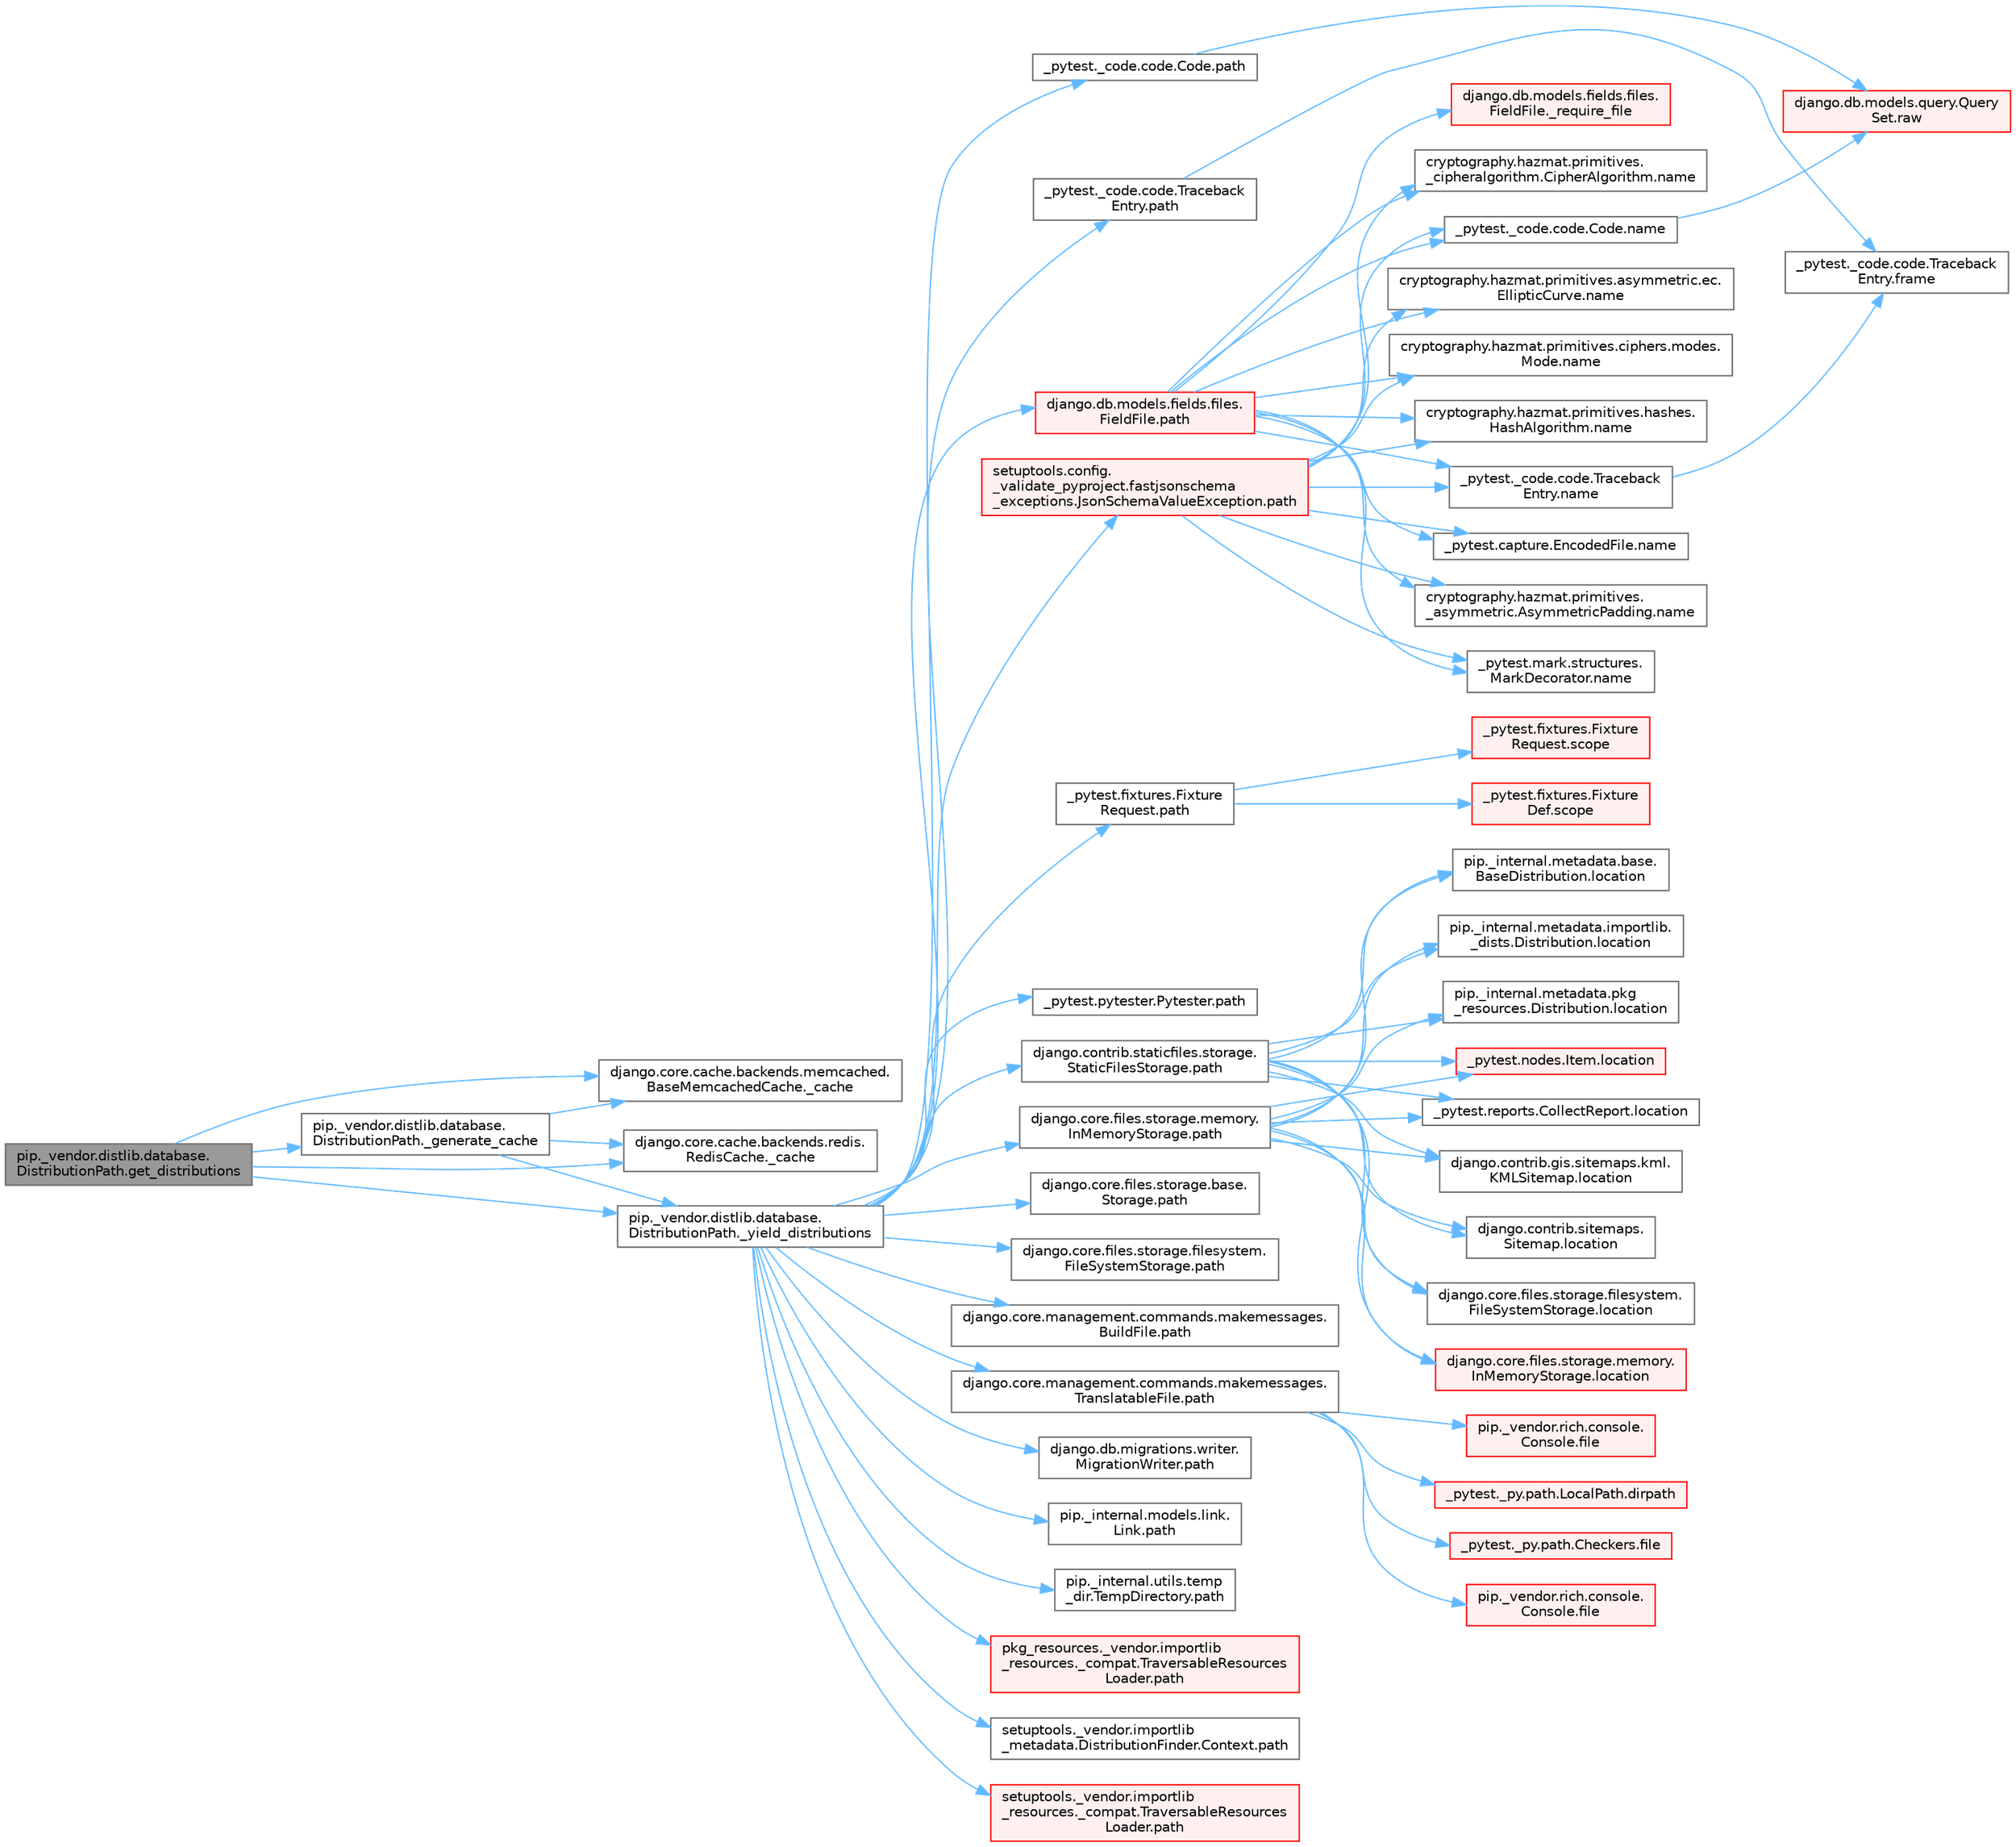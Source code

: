 digraph "pip._vendor.distlib.database.DistributionPath.get_distributions"
{
 // LATEX_PDF_SIZE
  bgcolor="transparent";
  edge [fontname=Helvetica,fontsize=10,labelfontname=Helvetica,labelfontsize=10];
  node [fontname=Helvetica,fontsize=10,shape=box,height=0.2,width=0.4];
  rankdir="LR";
  Node1 [id="Node000001",label="pip._vendor.distlib.database.\lDistributionPath.get_distributions",height=0.2,width=0.4,color="gray40", fillcolor="grey60", style="filled", fontcolor="black",tooltip=" "];
  Node1 -> Node2 [id="edge1_Node000001_Node000002",color="steelblue1",style="solid",tooltip=" "];
  Node2 [id="Node000002",label="django.core.cache.backends.memcached.\lBaseMemcachedCache._cache",height=0.2,width=0.4,color="grey40", fillcolor="white", style="filled",URL="$classdjango_1_1core_1_1cache_1_1backends_1_1memcached_1_1_base_memcached_cache.html#afd8573b5388481b004d795d02a7eebd3",tooltip=" "];
  Node1 -> Node3 [id="edge2_Node000001_Node000003",color="steelblue1",style="solid",tooltip=" "];
  Node3 [id="Node000003",label="django.core.cache.backends.redis.\lRedisCache._cache",height=0.2,width=0.4,color="grey40", fillcolor="white", style="filled",URL="$classdjango_1_1core_1_1cache_1_1backends_1_1redis_1_1_redis_cache.html#a38c228bbd313c586cb7de900681708e7",tooltip=" "];
  Node1 -> Node4 [id="edge3_Node000001_Node000004",color="steelblue1",style="solid",tooltip=" "];
  Node4 [id="Node000004",label="pip._vendor.distlib.database.\lDistributionPath._generate_cache",height=0.2,width=0.4,color="grey40", fillcolor="white", style="filled",URL="$classpip_1_1__vendor_1_1distlib_1_1database_1_1_distribution_path.html#a8765a5ab4e1571206e619608b13ce7e6",tooltip=" "];
  Node4 -> Node2 [id="edge4_Node000004_Node000002",color="steelblue1",style="solid",tooltip=" "];
  Node4 -> Node3 [id="edge5_Node000004_Node000003",color="steelblue1",style="solid",tooltip=" "];
  Node4 -> Node5 [id="edge6_Node000004_Node000005",color="steelblue1",style="solid",tooltip=" "];
  Node5 [id="Node000005",label="pip._vendor.distlib.database.\lDistributionPath._yield_distributions",height=0.2,width=0.4,color="grey40", fillcolor="white", style="filled",URL="$classpip_1_1__vendor_1_1distlib_1_1database_1_1_distribution_path.html#a494115a6f67233269e152b17f28e499f",tooltip=" "];
  Node5 -> Node6 [id="edge7_Node000005_Node000006",color="steelblue1",style="solid",tooltip=" "];
  Node6 [id="Node000006",label="_pytest._code.code.Code.path",height=0.2,width=0.4,color="grey40", fillcolor="white", style="filled",URL="$class__pytest_1_1__code_1_1code_1_1_code.html#a1dae55e90750fe77c7517f806a14d864",tooltip=" "];
  Node6 -> Node7 [id="edge8_Node000006_Node000007",color="steelblue1",style="solid",tooltip=" "];
  Node7 [id="Node000007",label="django.db.models.query.Query\lSet.raw",height=0.2,width=0.4,color="red", fillcolor="#FFF0F0", style="filled",URL="$classdjango_1_1db_1_1models_1_1query_1_1_query_set.html#abce199e3993658459fb2f7c2719daa45",tooltip="PUBLIC METHODS THAT RETURN A QUERYSET SUBCLASS #."];
  Node5 -> Node18 [id="edge9_Node000005_Node000018",color="steelblue1",style="solid",tooltip=" "];
  Node18 [id="Node000018",label="_pytest._code.code.Traceback\lEntry.path",height=0.2,width=0.4,color="grey40", fillcolor="white", style="filled",URL="$class__pytest_1_1__code_1_1code_1_1_traceback_entry.html#a5a88b9ae4623733566450a9e7d8387c0",tooltip=" "];
  Node18 -> Node19 [id="edge10_Node000018_Node000019",color="steelblue1",style="solid",tooltip=" "];
  Node19 [id="Node000019",label="_pytest._code.code.Traceback\lEntry.frame",height=0.2,width=0.4,color="grey40", fillcolor="white", style="filled",URL="$class__pytest_1_1__code_1_1code_1_1_traceback_entry.html#a8592e8aeeb3804602a1d6c85fc427f1b",tooltip=" "];
  Node5 -> Node20 [id="edge11_Node000005_Node000020",color="steelblue1",style="solid",tooltip=" "];
  Node20 [id="Node000020",label="_pytest.fixtures.Fixture\lRequest.path",height=0.2,width=0.4,color="grey40", fillcolor="white", style="filled",URL="$class__pytest_1_1fixtures_1_1_fixture_request.html#a6f6db59812d121b54cd67d5e434e1451",tooltip=" "];
  Node20 -> Node21 [id="edge12_Node000020_Node000021",color="steelblue1",style="solid",tooltip=" "];
  Node21 [id="Node000021",label="_pytest.fixtures.Fixture\lDef.scope",height=0.2,width=0.4,color="red", fillcolor="#FFF0F0", style="filled",URL="$class__pytest_1_1fixtures_1_1_fixture_def.html#a7631cdae842daae93780def0698acba2",tooltip=" "];
  Node20 -> Node25 [id="edge13_Node000020_Node000025",color="steelblue1",style="solid",tooltip=" "];
  Node25 [id="Node000025",label="_pytest.fixtures.Fixture\lRequest.scope",height=0.2,width=0.4,color="red", fillcolor="#FFF0F0", style="filled",URL="$class__pytest_1_1fixtures_1_1_fixture_request.html#acb5406ee9e8cf7147711b9314b6c951a",tooltip=" "];
  Node5 -> Node26 [id="edge14_Node000005_Node000026",color="steelblue1",style="solid",tooltip=" "];
  Node26 [id="Node000026",label="_pytest.pytester.Pytester.path",height=0.2,width=0.4,color="grey40", fillcolor="white", style="filled",URL="$class__pytest_1_1pytester_1_1_pytester.html#a403c804f74a87f5e5705774fa896cc1f",tooltip=" "];
  Node5 -> Node27 [id="edge15_Node000005_Node000027",color="steelblue1",style="solid",tooltip=" "];
  Node27 [id="Node000027",label="django.contrib.staticfiles.storage.\lStaticFilesStorage.path",height=0.2,width=0.4,color="grey40", fillcolor="white", style="filled",URL="$classdjango_1_1contrib_1_1staticfiles_1_1storage_1_1_static_files_storage.html#a4e96cc92fbde7423d1b74f3a50fc0bf6",tooltip=" "];
  Node27 -> Node28 [id="edge16_Node000027_Node000028",color="steelblue1",style="solid",tooltip=" "];
  Node28 [id="Node000028",label="_pytest.nodes.Item.location",height=0.2,width=0.4,color="red", fillcolor="#FFF0F0", style="filled",URL="$class__pytest_1_1nodes_1_1_item.html#a09cd5bab99de1b92a3aa6f76ba8aa206",tooltip=" "];
  Node27 -> Node39 [id="edge17_Node000027_Node000039",color="steelblue1",style="solid",tooltip=" "];
  Node39 [id="Node000039",label="_pytest.reports.CollectReport.location",height=0.2,width=0.4,color="grey40", fillcolor="white", style="filled",URL="$class__pytest_1_1reports_1_1_collect_report.html#a3df6c3a6598c22fd46d30789b1a43393",tooltip=" "];
  Node27 -> Node40 [id="edge18_Node000027_Node000040",color="steelblue1",style="solid",tooltip=" "];
  Node40 [id="Node000040",label="django.contrib.gis.sitemaps.kml.\lKMLSitemap.location",height=0.2,width=0.4,color="grey40", fillcolor="white", style="filled",URL="$classdjango_1_1contrib_1_1gis_1_1sitemaps_1_1kml_1_1_k_m_l_sitemap.html#aeae9b718dc149bb1b470a9c52ac5628f",tooltip=" "];
  Node27 -> Node41 [id="edge19_Node000027_Node000041",color="steelblue1",style="solid",tooltip=" "];
  Node41 [id="Node000041",label="django.contrib.sitemaps.\lSitemap.location",height=0.2,width=0.4,color="grey40", fillcolor="white", style="filled",URL="$classdjango_1_1contrib_1_1sitemaps_1_1_sitemap.html#aa50de5996662f62a25b44d826e56f3d1",tooltip=" "];
  Node27 -> Node42 [id="edge20_Node000027_Node000042",color="steelblue1",style="solid",tooltip=" "];
  Node42 [id="Node000042",label="django.core.files.storage.filesystem.\lFileSystemStorage.location",height=0.2,width=0.4,color="grey40", fillcolor="white", style="filled",URL="$classdjango_1_1core_1_1files_1_1storage_1_1filesystem_1_1_file_system_storage.html#a96c687dfbe5a613789ce671d432b4e05",tooltip=" "];
  Node27 -> Node43 [id="edge21_Node000027_Node000043",color="steelblue1",style="solid",tooltip=" "];
  Node43 [id="Node000043",label="django.core.files.storage.memory.\lInMemoryStorage.location",height=0.2,width=0.4,color="red", fillcolor="#FFF0F0", style="filled",URL="$classdjango_1_1core_1_1files_1_1storage_1_1memory_1_1_in_memory_storage.html#ac07879a754326faa2de48cb4929aec21",tooltip=" "];
  Node27 -> Node474 [id="edge22_Node000027_Node000474",color="steelblue1",style="solid",tooltip=" "];
  Node474 [id="Node000474",label="pip._internal.metadata.base.\lBaseDistribution.location",height=0.2,width=0.4,color="grey40", fillcolor="white", style="filled",URL="$classpip_1_1__internal_1_1metadata_1_1base_1_1_base_distribution.html#af41d226a9fda04459c2e55c71152b3b0",tooltip=" "];
  Node27 -> Node475 [id="edge23_Node000027_Node000475",color="steelblue1",style="solid",tooltip=" "];
  Node475 [id="Node000475",label="pip._internal.metadata.importlib.\l_dists.Distribution.location",height=0.2,width=0.4,color="grey40", fillcolor="white", style="filled",URL="$classpip_1_1__internal_1_1metadata_1_1importlib_1_1__dists_1_1_distribution.html#a501af487c943a5f3c1caf6464b7b7abf",tooltip=" "];
  Node27 -> Node476 [id="edge24_Node000027_Node000476",color="steelblue1",style="solid",tooltip=" "];
  Node476 [id="Node000476",label="pip._internal.metadata.pkg\l_resources.Distribution.location",height=0.2,width=0.4,color="grey40", fillcolor="white", style="filled",URL="$classpip_1_1__internal_1_1metadata_1_1pkg__resources_1_1_distribution.html#a0f2f12c49a237ef615c9763d10b66e6b",tooltip=" "];
  Node5 -> Node471 [id="edge25_Node000005_Node000471",color="steelblue1",style="solid",tooltip=" "];
  Node471 [id="Node000471",label="django.core.files.storage.base.\lStorage.path",height=0.2,width=0.4,color="grey40", fillcolor="white", style="filled",URL="$classdjango_1_1core_1_1files_1_1storage_1_1base_1_1_storage.html#a9be8d49a55131dbbab2c5fd57f7e772c",tooltip=" "];
  Node5 -> Node472 [id="edge26_Node000005_Node000472",color="steelblue1",style="solid",tooltip=" "];
  Node472 [id="Node000472",label="django.core.files.storage.filesystem.\lFileSystemStorage.path",height=0.2,width=0.4,color="grey40", fillcolor="white", style="filled",URL="$classdjango_1_1core_1_1files_1_1storage_1_1filesystem_1_1_file_system_storage.html#abf8a7e88eedec3e1b2ea965cc0858d17",tooltip=" "];
  Node5 -> Node473 [id="edge27_Node000005_Node000473",color="steelblue1",style="solid",tooltip=" "];
  Node473 [id="Node000473",label="django.core.files.storage.memory.\lInMemoryStorage.path",height=0.2,width=0.4,color="grey40", fillcolor="white", style="filled",URL="$classdjango_1_1core_1_1files_1_1storage_1_1memory_1_1_in_memory_storage.html#a466c8e28fd11839318d2e4454b8ef89f",tooltip=" "];
  Node473 -> Node28 [id="edge28_Node000473_Node000028",color="steelblue1",style="solid",tooltip=" "];
  Node473 -> Node39 [id="edge29_Node000473_Node000039",color="steelblue1",style="solid",tooltip=" "];
  Node473 -> Node40 [id="edge30_Node000473_Node000040",color="steelblue1",style="solid",tooltip=" "];
  Node473 -> Node41 [id="edge31_Node000473_Node000041",color="steelblue1",style="solid",tooltip=" "];
  Node473 -> Node42 [id="edge32_Node000473_Node000042",color="steelblue1",style="solid",tooltip=" "];
  Node473 -> Node43 [id="edge33_Node000473_Node000043",color="steelblue1",style="solid",tooltip=" "];
  Node473 -> Node474 [id="edge34_Node000473_Node000474",color="steelblue1",style="solid",tooltip=" "];
  Node473 -> Node475 [id="edge35_Node000473_Node000475",color="steelblue1",style="solid",tooltip=" "];
  Node473 -> Node476 [id="edge36_Node000473_Node000476",color="steelblue1",style="solid",tooltip=" "];
  Node5 -> Node477 [id="edge37_Node000005_Node000477",color="steelblue1",style="solid",tooltip=" "];
  Node477 [id="Node000477",label="django.core.management.commands.makemessages.\lBuildFile.path",height=0.2,width=0.4,color="grey40", fillcolor="white", style="filled",URL="$classdjango_1_1core_1_1management_1_1commands_1_1makemessages_1_1_build_file.html#ac06388718e902543bc00a7c6565105fc",tooltip=" "];
  Node5 -> Node478 [id="edge38_Node000005_Node000478",color="steelblue1",style="solid",tooltip=" "];
  Node478 [id="Node000478",label="django.core.management.commands.makemessages.\lTranslatableFile.path",height=0.2,width=0.4,color="grey40", fillcolor="white", style="filled",URL="$classdjango_1_1core_1_1management_1_1commands_1_1makemessages_1_1_translatable_file.html#ad851d5e6b8a65f5915ccfd4a30fb8026",tooltip=" "];
  Node478 -> Node225 [id="edge39_Node000478_Node000225",color="steelblue1",style="solid",tooltip=" "];
  Node225 [id="Node000225",label="_pytest._py.path.LocalPath.dirpath",height=0.2,width=0.4,color="red", fillcolor="#FFF0F0", style="filled",URL="$class__pytest_1_1__py_1_1path_1_1_local_path.html#aa8766bdaffd39f928eaae6f30b741b05",tooltip=" "];
  Node478 -> Node214 [id="edge40_Node000478_Node000214",color="steelblue1",style="solid",tooltip=" "];
  Node214 [id="Node000214",label="_pytest._py.path.Checkers.file",height=0.2,width=0.4,color="red", fillcolor="#FFF0F0", style="filled",URL="$class__pytest_1_1__py_1_1path_1_1_checkers.html#a53705ca38cbf2fb29d34914af4b5003d",tooltip=" "];
  Node478 -> Node216 [id="edge41_Node000478_Node000216",color="steelblue1",style="solid",tooltip=" "];
  Node216 [id="Node000216",label="pip._vendor.rich.console.\lConsole.file",height=0.2,width=0.4,color="red", fillcolor="#FFF0F0", style="filled",URL="$classpip_1_1__vendor_1_1rich_1_1console_1_1_console.html#af37c1c8bfe4a9b4dcd3b0ff2d14357bf",tooltip=" "];
  Node478 -> Node217 [id="edge42_Node000478_Node000217",color="steelblue1",style="solid",tooltip=" "];
  Node217 [id="Node000217",label="pip._vendor.rich.console.\lConsole.file",height=0.2,width=0.4,color="red", fillcolor="#FFF0F0", style="filled",URL="$classpip_1_1__vendor_1_1rich_1_1console_1_1_console.html#aeea14249658b94049a5be89c15fd5bc1",tooltip=" "];
  Node5 -> Node479 [id="edge43_Node000005_Node000479",color="steelblue1",style="solid",tooltip=" "];
  Node479 [id="Node000479",label="django.db.migrations.writer.\lMigrationWriter.path",height=0.2,width=0.4,color="grey40", fillcolor="white", style="filled",URL="$classdjango_1_1db_1_1migrations_1_1writer_1_1_migration_writer.html#a45469d67e8f80996c982470d36136184",tooltip=" "];
  Node5 -> Node480 [id="edge44_Node000005_Node000480",color="steelblue1",style="solid",tooltip=" "];
  Node480 [id="Node000480",label="django.db.models.fields.files.\lFieldFile.path",height=0.2,width=0.4,color="red", fillcolor="#FFF0F0", style="filled",URL="$classdjango_1_1db_1_1models_1_1fields_1_1files_1_1_field_file.html#ae91c4ed0643fb9bd8959d0db8eb44f80",tooltip=" "];
  Node480 -> Node481 [id="edge45_Node000480_Node000481",color="steelblue1",style="solid",tooltip=" "];
  Node481 [id="Node000481",label="django.db.models.fields.files.\lFieldFile._require_file",height=0.2,width=0.4,color="red", fillcolor="#FFF0F0", style="filled",URL="$classdjango_1_1db_1_1models_1_1fields_1_1files_1_1_field_file.html#a1cac893f5b8a18de2457265f1bf93b47",tooltip=" "];
  Node480 -> Node399 [id="edge46_Node000480_Node000399",color="steelblue1",style="solid",tooltip=" "];
  Node399 [id="Node000399",label="_pytest._code.code.Code.name",height=0.2,width=0.4,color="grey40", fillcolor="white", style="filled",URL="$class__pytest_1_1__code_1_1code_1_1_code.html#a1f3cbc53ca6df4a1bab12183694b6e78",tooltip=" "];
  Node399 -> Node7 [id="edge47_Node000399_Node000007",color="steelblue1",style="solid",tooltip=" "];
  Node480 -> Node400 [id="edge48_Node000480_Node000400",color="steelblue1",style="solid",tooltip=" "];
  Node400 [id="Node000400",label="_pytest._code.code.Traceback\lEntry.name",height=0.2,width=0.4,color="grey40", fillcolor="white", style="filled",URL="$class__pytest_1_1__code_1_1code_1_1_traceback_entry.html#a106b95c0753f41669fbfb8ee4c11ad3d",tooltip=" "];
  Node400 -> Node19 [id="edge49_Node000400_Node000019",color="steelblue1",style="solid",tooltip=" "];
  Node480 -> Node401 [id="edge50_Node000480_Node000401",color="steelblue1",style="solid",tooltip=" "];
  Node401 [id="Node000401",label="_pytest.capture.EncodedFile.name",height=0.2,width=0.4,color="grey40", fillcolor="white", style="filled",URL="$class__pytest_1_1capture_1_1_encoded_file.html#a738c73b5de21c7261d9e51f71e4f0397",tooltip=" "];
  Node480 -> Node402 [id="edge51_Node000480_Node000402",color="steelblue1",style="solid",tooltip=" "];
  Node402 [id="Node000402",label="_pytest.mark.structures.\lMarkDecorator.name",height=0.2,width=0.4,color="grey40", fillcolor="white", style="filled",URL="$class__pytest_1_1mark_1_1structures_1_1_mark_decorator.html#ae8f66760cda125450e0e3bd38689c72f",tooltip=" "];
  Node480 -> Node403 [id="edge52_Node000480_Node000403",color="steelblue1",style="solid",tooltip=" "];
  Node403 [id="Node000403",label="cryptography.hazmat.primitives.\l_asymmetric.AsymmetricPadding.name",height=0.2,width=0.4,color="grey40", fillcolor="white", style="filled",URL="$classcryptography_1_1hazmat_1_1primitives_1_1__asymmetric_1_1_asymmetric_padding.html#a8f72e8284cb336861a873ed5ce0e39b5",tooltip=" "];
  Node480 -> Node404 [id="edge53_Node000480_Node000404",color="steelblue1",style="solid",tooltip=" "];
  Node404 [id="Node000404",label="cryptography.hazmat.primitives.\l_cipheralgorithm.CipherAlgorithm.name",height=0.2,width=0.4,color="grey40", fillcolor="white", style="filled",URL="$classcryptography_1_1hazmat_1_1primitives_1_1__cipheralgorithm_1_1_cipher_algorithm.html#a50567a5c3388450ab7aa883ab34a1ac7",tooltip=" "];
  Node480 -> Node405 [id="edge54_Node000480_Node000405",color="steelblue1",style="solid",tooltip=" "];
  Node405 [id="Node000405",label="cryptography.hazmat.primitives.asymmetric.ec.\lEllipticCurve.name",height=0.2,width=0.4,color="grey40", fillcolor="white", style="filled",URL="$classcryptography_1_1hazmat_1_1primitives_1_1asymmetric_1_1ec_1_1_elliptic_curve.html#a2775c4e945309a6c7ea33dace1698a60",tooltip=" "];
  Node480 -> Node406 [id="edge55_Node000480_Node000406",color="steelblue1",style="solid",tooltip=" "];
  Node406 [id="Node000406",label="cryptography.hazmat.primitives.ciphers.modes.\lMode.name",height=0.2,width=0.4,color="grey40", fillcolor="white", style="filled",URL="$classcryptography_1_1hazmat_1_1primitives_1_1ciphers_1_1modes_1_1_mode.html#a99d93fd1370a2abbb5bb5cffbd5ff0f7",tooltip=" "];
  Node480 -> Node407 [id="edge56_Node000480_Node000407",color="steelblue1",style="solid",tooltip=" "];
  Node407 [id="Node000407",label="cryptography.hazmat.primitives.hashes.\lHashAlgorithm.name",height=0.2,width=0.4,color="grey40", fillcolor="white", style="filled",URL="$classcryptography_1_1hazmat_1_1primitives_1_1hashes_1_1_hash_algorithm.html#a42c7e1582d9b46a015774af9e5cbbb0b",tooltip=" "];
  Node5 -> Node576 [id="edge57_Node000005_Node000576",color="steelblue1",style="solid",tooltip=" "];
  Node576 [id="Node000576",label="pip._internal.models.link.\lLink.path",height=0.2,width=0.4,color="grey40", fillcolor="white", style="filled",URL="$classpip_1_1__internal_1_1models_1_1link_1_1_link.html#a30f454216dcb615e3ed986238490f180",tooltip=" "];
  Node5 -> Node577 [id="edge58_Node000005_Node000577",color="steelblue1",style="solid",tooltip=" "];
  Node577 [id="Node000577",label="pip._internal.utils.temp\l_dir.TempDirectory.path",height=0.2,width=0.4,color="grey40", fillcolor="white", style="filled",URL="$classpip_1_1__internal_1_1utils_1_1temp__dir_1_1_temp_directory.html#afe6b2d95c070c6570957de5696ff3a6e",tooltip=" "];
  Node5 -> Node578 [id="edge59_Node000005_Node000578",color="steelblue1",style="solid",tooltip=" "];
  Node578 [id="Node000578",label="pkg_resources._vendor.importlib\l_resources._compat.TraversableResources\lLoader.path",height=0.2,width=0.4,color="red", fillcolor="#FFF0F0", style="filled",URL="$classpkg__resources_1_1__vendor_1_1importlib__resources_1_1__compat_1_1_traversable_resources_loader.html#acfc17872a53cbe02f6c34eda2bb162f2",tooltip=" "];
  Node5 -> Node580 [id="edge60_Node000005_Node000580",color="steelblue1",style="solid",tooltip=" "];
  Node580 [id="Node000580",label="setuptools._vendor.importlib\l_metadata.DistributionFinder.Context.path",height=0.2,width=0.4,color="grey40", fillcolor="white", style="filled",URL="$classsetuptools_1_1__vendor_1_1importlib__metadata_1_1_distribution_finder_1_1_context.html#a84a429ddce40738ea5c0edb53799ee8d",tooltip=" "];
  Node5 -> Node581 [id="edge61_Node000005_Node000581",color="steelblue1",style="solid",tooltip=" "];
  Node581 [id="Node000581",label="setuptools._vendor.importlib\l_resources._compat.TraversableResources\lLoader.path",height=0.2,width=0.4,color="red", fillcolor="#FFF0F0", style="filled",URL="$classsetuptools_1_1__vendor_1_1importlib__resources_1_1__compat_1_1_traversable_resources_loader.html#a9b9cf5b6723d48f7a779b6ae71d53699",tooltip=" "];
  Node5 -> Node582 [id="edge62_Node000005_Node000582",color="steelblue1",style="solid",tooltip=" "];
  Node582 [id="Node000582",label="setuptools.config.\l_validate_pyproject.fastjsonschema\l_exceptions.JsonSchemaValueException.path",height=0.2,width=0.4,color="red", fillcolor="#FFF0F0", style="filled",URL="$classsetuptools_1_1config_1_1__validate__pyproject_1_1fastjsonschema__exceptions_1_1_json_schema_value_exception.html#a59179b3d1dc16c7087530bbc10bcf857",tooltip=" "];
  Node582 -> Node399 [id="edge63_Node000582_Node000399",color="steelblue1",style="solid",tooltip=" "];
  Node582 -> Node400 [id="edge64_Node000582_Node000400",color="steelblue1",style="solid",tooltip=" "];
  Node582 -> Node401 [id="edge65_Node000582_Node000401",color="steelblue1",style="solid",tooltip=" "];
  Node582 -> Node402 [id="edge66_Node000582_Node000402",color="steelblue1",style="solid",tooltip=" "];
  Node582 -> Node403 [id="edge67_Node000582_Node000403",color="steelblue1",style="solid",tooltip=" "];
  Node582 -> Node404 [id="edge68_Node000582_Node000404",color="steelblue1",style="solid",tooltip=" "];
  Node582 -> Node405 [id="edge69_Node000582_Node000405",color="steelblue1",style="solid",tooltip=" "];
  Node582 -> Node406 [id="edge70_Node000582_Node000406",color="steelblue1",style="solid",tooltip=" "];
  Node582 -> Node407 [id="edge71_Node000582_Node000407",color="steelblue1",style="solid",tooltip=" "];
  Node1 -> Node5 [id="edge72_Node000001_Node000005",color="steelblue1",style="solid",tooltip=" "];
}
